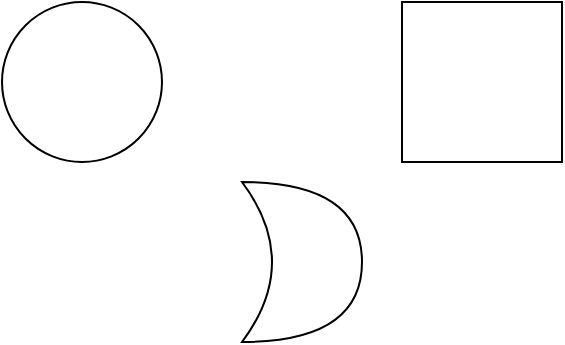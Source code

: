 <mxfile version="10.8.4" type="github"><diagram id="AtNlVmIraOOG0u-lDxDG" name="第 1 页"><mxGraphModel dx="1008" dy="710" grid="1" gridSize="10" guides="1" tooltips="1" connect="1" arrows="1" fold="1" page="1" pageScale="1" pageWidth="827" pageHeight="1169" math="0" shadow="0"><root><mxCell id="0"/><mxCell id="1" parent="0"/><mxCell id="fPqOnewmX1h1uvGfhiN0-1" value="" style="ellipse;whiteSpace=wrap;html=1;aspect=fixed;" vertex="1" parent="1"><mxGeometry x="110" y="180" width="80" height="80" as="geometry"/></mxCell><mxCell id="fPqOnewmX1h1uvGfhiN0-2" value="" style="whiteSpace=wrap;html=1;aspect=fixed;" vertex="1" parent="1"><mxGeometry x="310" y="180" width="80" height="80" as="geometry"/></mxCell><mxCell id="fPqOnewmX1h1uvGfhiN0-3" value="" style="shape=xor;whiteSpace=wrap;html=1;" vertex="1" parent="1"><mxGeometry x="230" y="270" width="60" height="80" as="geometry"/></mxCell></root></mxGraphModel></diagram></mxfile>